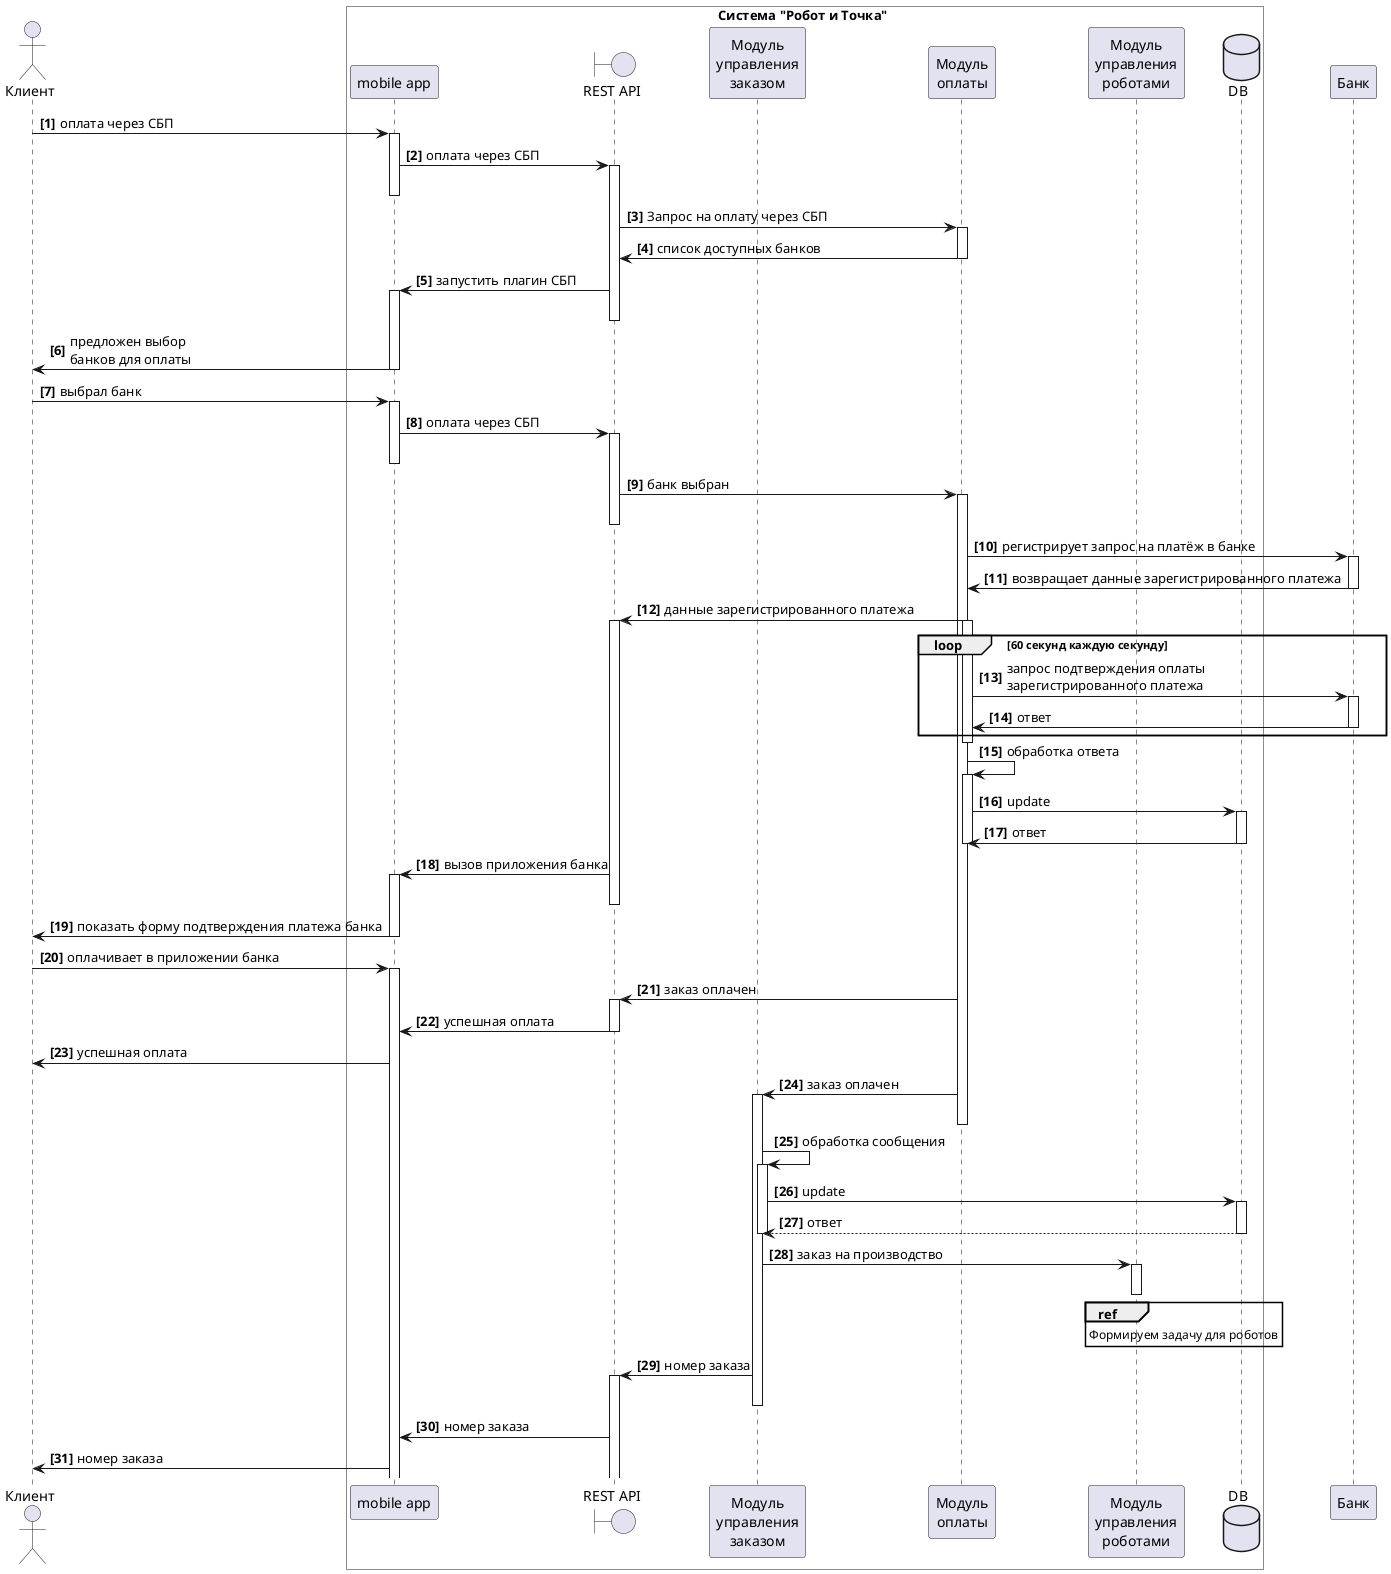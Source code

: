 @startuml
actor "Клиент" as client
box Система "Робот и Точка" #transparent
participant  "mobile app" as app 
boundary "REST API" as api
participant "Модуль\nуправления\nзаказом" as order
participant "Модуль\nоплаты" as pay
participant "Модуль\nуправления\nроботами" as rcrl
dataBase "DB" as db
end box 
participant "Банк" as bank
autonumber "<b>[0]"


client -> app++: оплата через СБП
app -> api++: оплата через СБП
app--
api -> pay++: Запрос на оплату через СБП
pay -> api: список доступных банков
pay--
api -> app++: запустить плагин СБП
api--
app -> client: предложен выбор\nбанков для оплаты
app--
client -> app++: выбрал банк
app -> api++: оплата через СБП
app--
api -> pay++: банк выбран
api--
pay -> bank++: регистрирует запрос на платёж в банке
bank -> pay: возвращает данные зарегистрированного платежа
bank--
pay -> api++: данные зарегистрированного платежа

loop 60 секунд каждую секунду
pay++
pay -> bank++: запрос подтверждения оплаты\nзарегистрированного платежа
bank -> pay: ответ
bank--
end
pay--

pay -> pay++: обработка ответа
pay -> db++: update
db -> pay: ответ
pay--
db--




api -> app++: вызов приложения банка
api--
app -> client: показать форму подтверждения платежа банка
app--
client -> app++: оплачивает в приложении банка
pay -> api++: заказ оплачен
api -> app: успешная оплата
api--
app -> client: успешная оплата

pay -> order++: заказ оплачен
pay--

order -> order++: обработка сообщения
order -> db++: update
return ответ
db--
order--
order -> rcrl++: заказ на производство
ref over rcrl
Формируем задачу для роботов
end ref
rcrl--
order -> api++: номер заказа
order--

api -> app: номер заказа
app -> client: номер заказа

@enduml